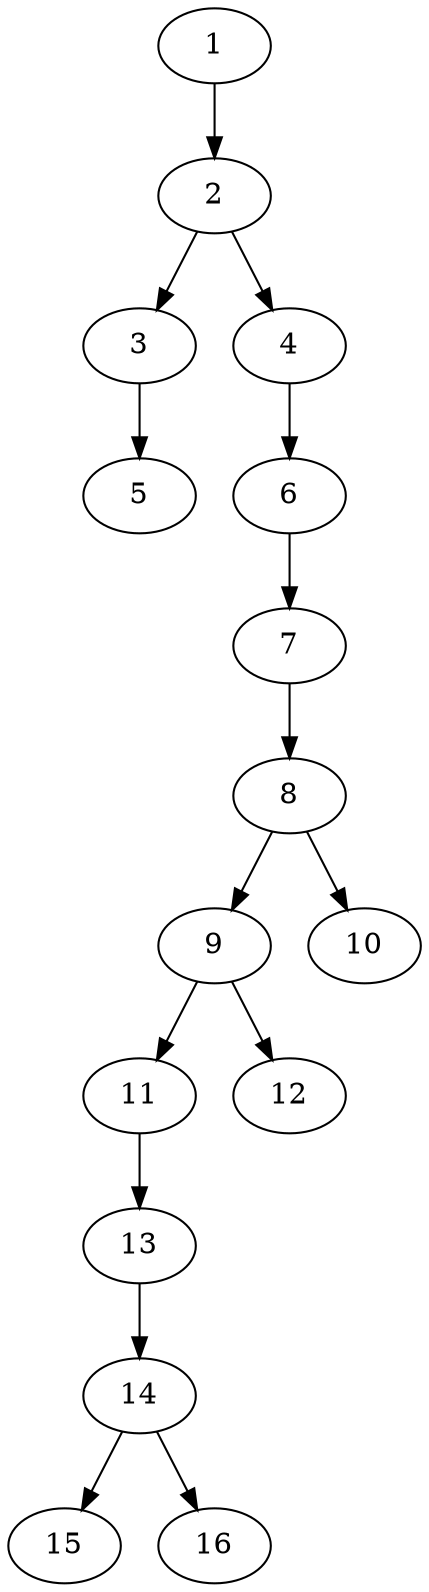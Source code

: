 // DAG (tier=1-easy, mode=compute, n=16, ccr=0.266, fat=0.396, density=0.394, regular=0.791, jump=0.008, mindata=262144, maxdata=2097152)
// DAG automatically generated by daggen at Sun Aug 24 16:33:32 2025
// /home/ermia/Project/Environments/daggen/bin/daggen --dot --ccr 0.266 --fat 0.396 --regular 0.791 --density 0.394 --jump 0.008 --mindata 262144 --maxdata 2097152 -n 16 
digraph G {
  1 [size="2137675566193573888", alpha="0.14", expect_size="1068837783096786944"]
  1 -> 2 [size ="13275509030912"]
  2 [size="189640804849105", alpha="0.02", expect_size="94820402424552"]
  2 -> 3 [size ="4934925811712"]
  2 -> 4 [size ="4934925811712"]
  3 [size="140793823606236", alpha="0.16", expect_size="70396911803118"]
  3 -> 5 [size ="4458050224128"]
  4 [size="49012551167291224", alpha="0.10", expect_size="24506275583645612"]
  4 -> 6 [size ="35047067353088"]
  5 [size="24569021981344264", alpha="0.05", expect_size="12284510990672132"]
  6 [size="15315287282105350", alpha="0.01", expect_size="7657643641052675"]
  6 -> 7 [size ="6840146460672"]
  7 [size="158052597469544448", alpha="0.02", expect_size="79026298734772224"]
  7 -> 8 [size ="2338609692672"]
  8 [size="4805864169939140608", alpha="0.07", expect_size="2402932084969570304"]
  8 -> 9 [size ="22782654021632"]
  8 -> 10 [size ="22782654021632"]
  9 [size="37816667876332872", alpha="0.03", expect_size="18908333938166436"]
  9 -> 11 [size ="27664421224448"]
  9 -> 12 [size ="27664421224448"]
  10 [size="13372649231807190", alpha="0.05", expect_size="6686324615903595"]
  11 [size="450697013599486", alpha="0.09", expect_size="225348506799743"]
  11 -> 13 [size ="9266064785408"]
  12 [size="3748087669323099", alpha="0.20", expect_size="1874043834661549"]
  13 [size="4911612930555904000", alpha="0.03", expect_size="2455806465277952000"]
  13 -> 14 [size ="23115648204800"]
  14 [size="2363163238830967", alpha="0.07", expect_size="1181581619415483"]
  14 -> 15 [size ="3050173366272"]
  14 -> 16 [size ="3050173366272"]
  15 [size="5164920276891172", alpha="0.07", expect_size="2582460138445586"]
  16 [size="7517003976726806528", alpha="0.16", expect_size="3758501988363403264"]
}
